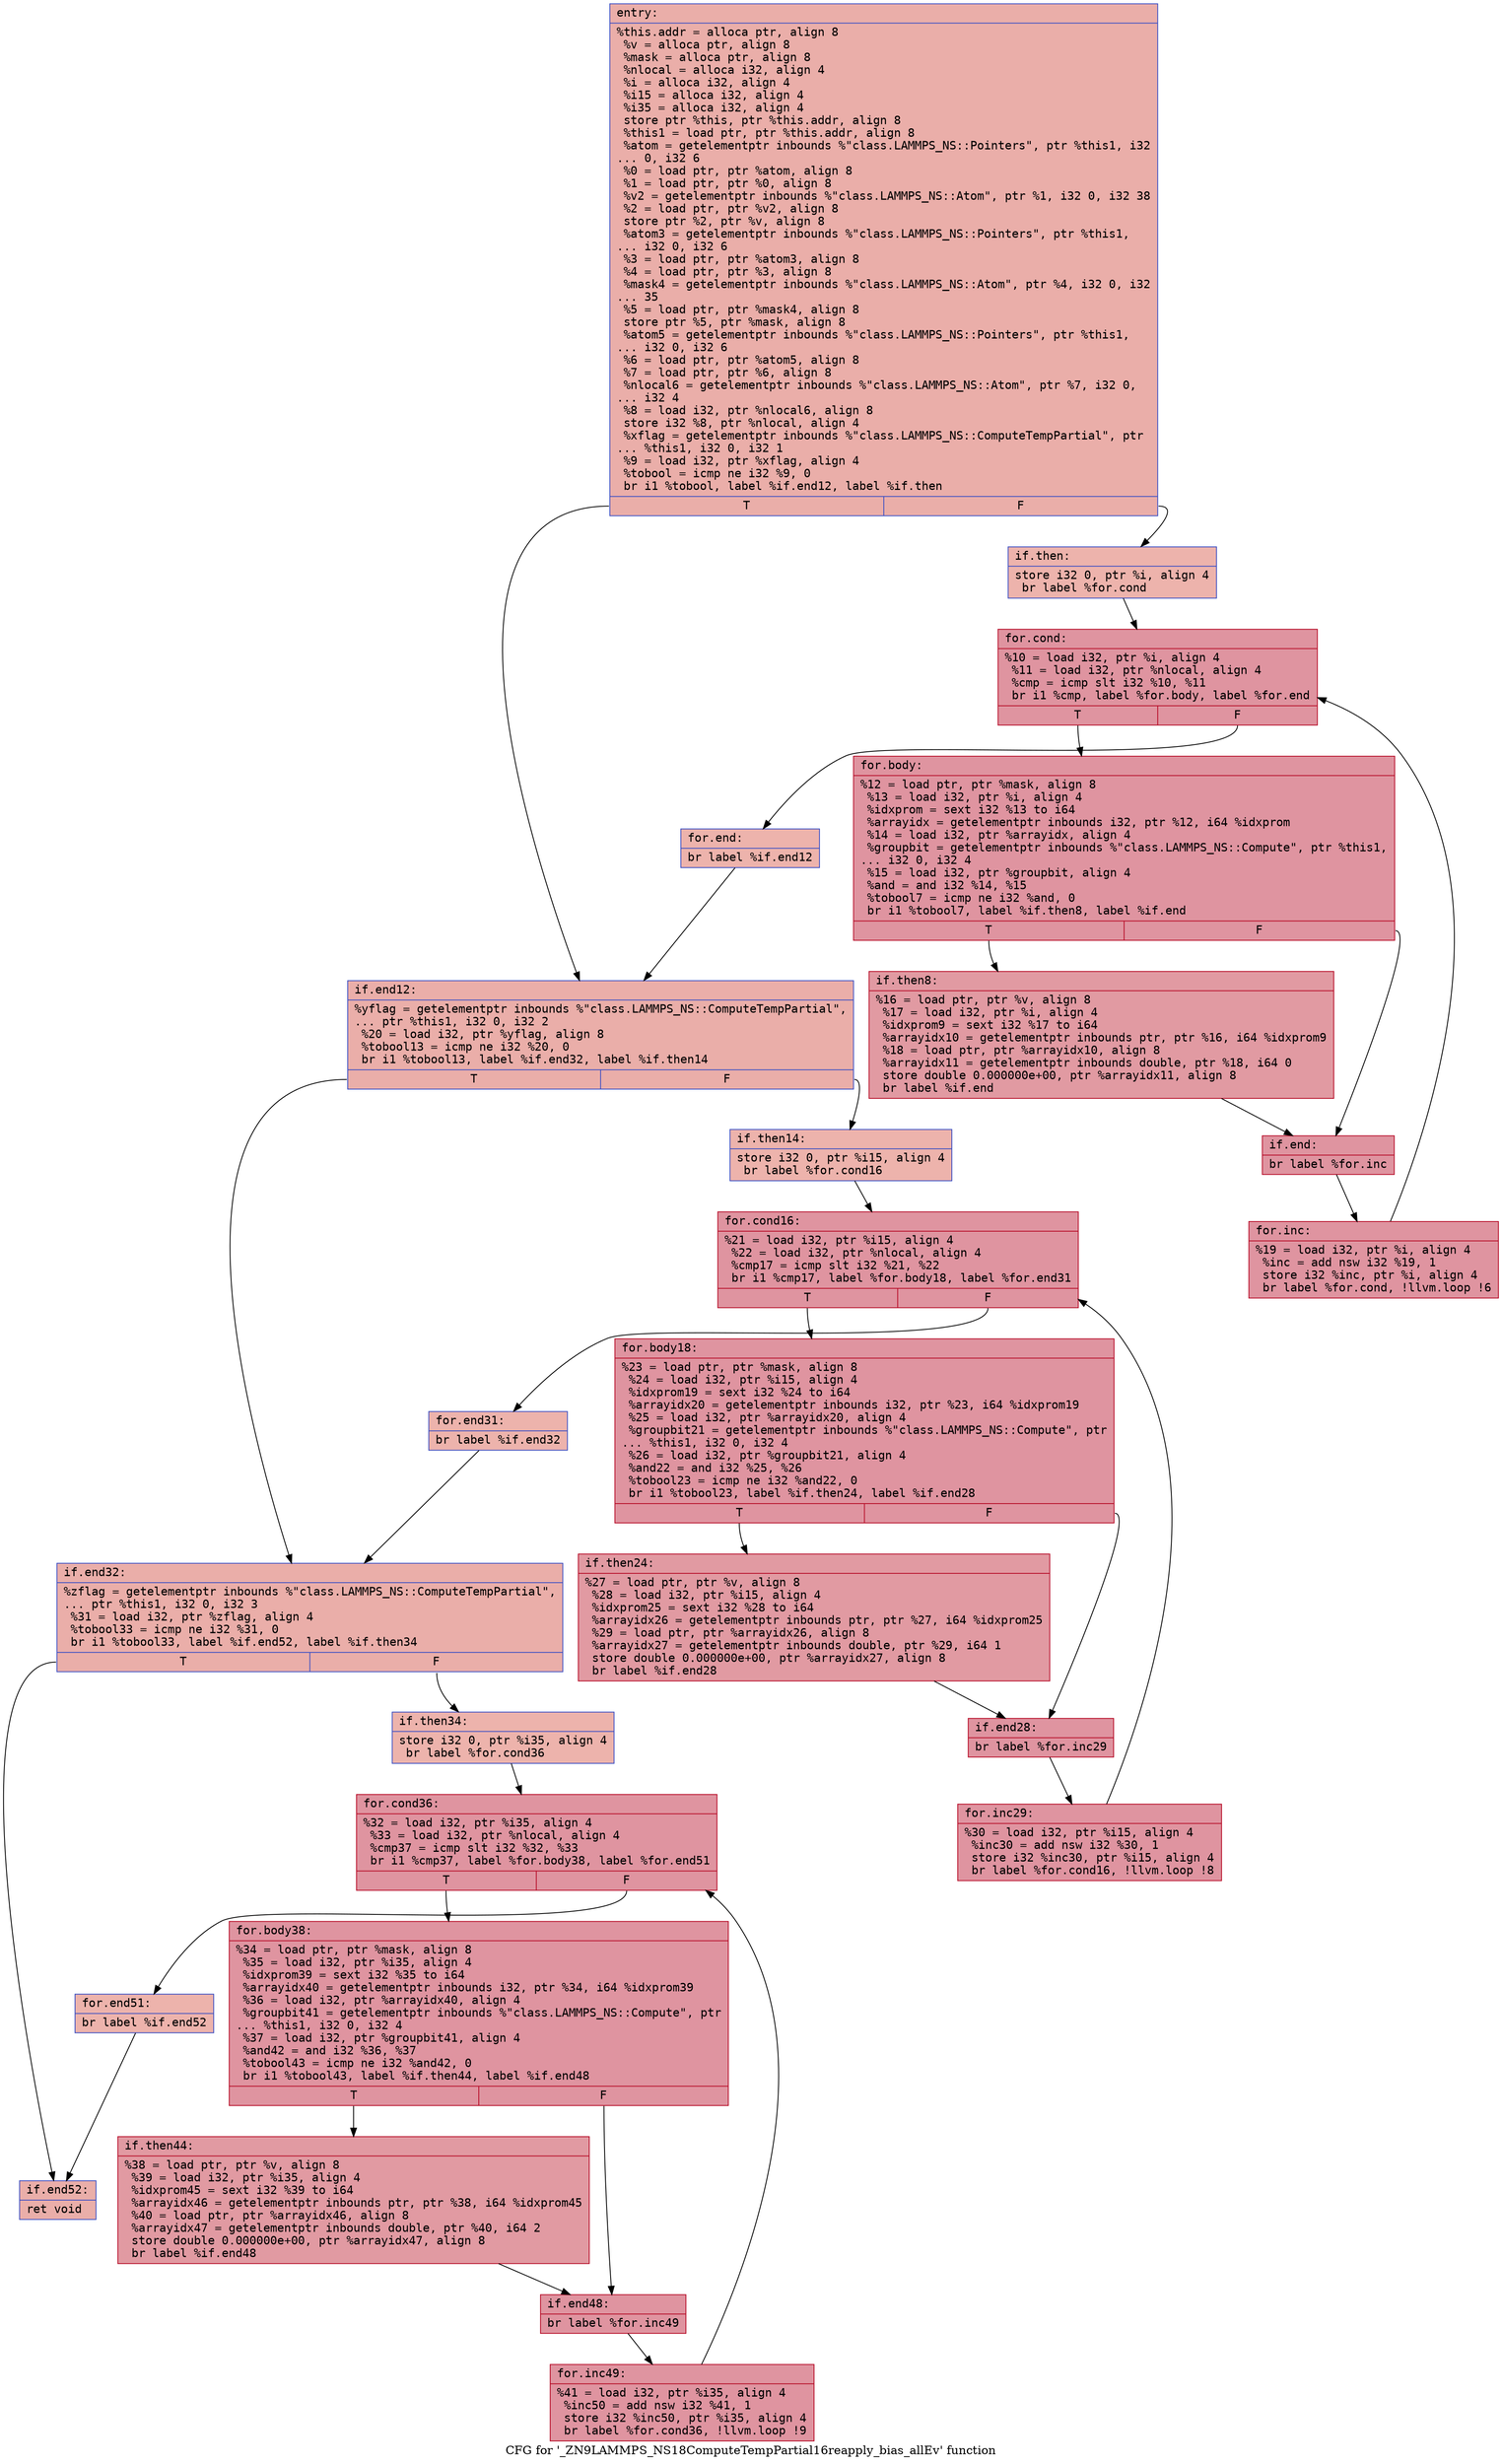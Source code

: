 digraph "CFG for '_ZN9LAMMPS_NS18ComputeTempPartial16reapply_bias_allEv' function" {
	label="CFG for '_ZN9LAMMPS_NS18ComputeTempPartial16reapply_bias_allEv' function";

	Node0x56053df2db60 [shape=record,color="#3d50c3ff", style=filled, fillcolor="#d0473d70" fontname="Courier",label="{entry:\l|  %this.addr = alloca ptr, align 8\l  %v = alloca ptr, align 8\l  %mask = alloca ptr, align 8\l  %nlocal = alloca i32, align 4\l  %i = alloca i32, align 4\l  %i15 = alloca i32, align 4\l  %i35 = alloca i32, align 4\l  store ptr %this, ptr %this.addr, align 8\l  %this1 = load ptr, ptr %this.addr, align 8\l  %atom = getelementptr inbounds %\"class.LAMMPS_NS::Pointers\", ptr %this1, i32\l... 0, i32 6\l  %0 = load ptr, ptr %atom, align 8\l  %1 = load ptr, ptr %0, align 8\l  %v2 = getelementptr inbounds %\"class.LAMMPS_NS::Atom\", ptr %1, i32 0, i32 38\l  %2 = load ptr, ptr %v2, align 8\l  store ptr %2, ptr %v, align 8\l  %atom3 = getelementptr inbounds %\"class.LAMMPS_NS::Pointers\", ptr %this1,\l... i32 0, i32 6\l  %3 = load ptr, ptr %atom3, align 8\l  %4 = load ptr, ptr %3, align 8\l  %mask4 = getelementptr inbounds %\"class.LAMMPS_NS::Atom\", ptr %4, i32 0, i32\l... 35\l  %5 = load ptr, ptr %mask4, align 8\l  store ptr %5, ptr %mask, align 8\l  %atom5 = getelementptr inbounds %\"class.LAMMPS_NS::Pointers\", ptr %this1,\l... i32 0, i32 6\l  %6 = load ptr, ptr %atom5, align 8\l  %7 = load ptr, ptr %6, align 8\l  %nlocal6 = getelementptr inbounds %\"class.LAMMPS_NS::Atom\", ptr %7, i32 0,\l... i32 4\l  %8 = load i32, ptr %nlocal6, align 8\l  store i32 %8, ptr %nlocal, align 4\l  %xflag = getelementptr inbounds %\"class.LAMMPS_NS::ComputeTempPartial\", ptr\l... %this1, i32 0, i32 1\l  %9 = load i32, ptr %xflag, align 4\l  %tobool = icmp ne i32 %9, 0\l  br i1 %tobool, label %if.end12, label %if.then\l|{<s0>T|<s1>F}}"];
	Node0x56053df2db60:s0 -> Node0x56053df576a0[tooltip="entry -> if.end12\nProbability 62.50%" ];
	Node0x56053df2db60:s1 -> Node0x56053df57720[tooltip="entry -> if.then\nProbability 37.50%" ];
	Node0x56053df57720 [shape=record,color="#3d50c3ff", style=filled, fillcolor="#d6524470" fontname="Courier",label="{if.then:\l|  store i32 0, ptr %i, align 4\l  br label %for.cond\l}"];
	Node0x56053df57720 -> Node0x56053df578e0[tooltip="if.then -> for.cond\nProbability 100.00%" ];
	Node0x56053df578e0 [shape=record,color="#b70d28ff", style=filled, fillcolor="#b70d2870" fontname="Courier",label="{for.cond:\l|  %10 = load i32, ptr %i, align 4\l  %11 = load i32, ptr %nlocal, align 4\l  %cmp = icmp slt i32 %10, %11\l  br i1 %cmp, label %for.body, label %for.end\l|{<s0>T|<s1>F}}"];
	Node0x56053df578e0:s0 -> Node0x56053df57b80[tooltip="for.cond -> for.body\nProbability 96.88%" ];
	Node0x56053df578e0:s1 -> Node0x56053df57c00[tooltip="for.cond -> for.end\nProbability 3.12%" ];
	Node0x56053df57b80 [shape=record,color="#b70d28ff", style=filled, fillcolor="#b70d2870" fontname="Courier",label="{for.body:\l|  %12 = load ptr, ptr %mask, align 8\l  %13 = load i32, ptr %i, align 4\l  %idxprom = sext i32 %13 to i64\l  %arrayidx = getelementptr inbounds i32, ptr %12, i64 %idxprom\l  %14 = load i32, ptr %arrayidx, align 4\l  %groupbit = getelementptr inbounds %\"class.LAMMPS_NS::Compute\", ptr %this1,\l... i32 0, i32 4\l  %15 = load i32, ptr %groupbit, align 4\l  %and = and i32 %14, %15\l  %tobool7 = icmp ne i32 %and, 0\l  br i1 %tobool7, label %if.then8, label %if.end\l|{<s0>T|<s1>F}}"];
	Node0x56053df57b80:s0 -> Node0x56053df58450[tooltip="for.body -> if.then8\nProbability 62.50%" ];
	Node0x56053df57b80:s1 -> Node0x56053df584d0[tooltip="for.body -> if.end\nProbability 37.50%" ];
	Node0x56053df58450 [shape=record,color="#b70d28ff", style=filled, fillcolor="#bb1b2c70" fontname="Courier",label="{if.then8:\l|  %16 = load ptr, ptr %v, align 8\l  %17 = load i32, ptr %i, align 4\l  %idxprom9 = sext i32 %17 to i64\l  %arrayidx10 = getelementptr inbounds ptr, ptr %16, i64 %idxprom9\l  %18 = load ptr, ptr %arrayidx10, align 8\l  %arrayidx11 = getelementptr inbounds double, ptr %18, i64 0\l  store double 0.000000e+00, ptr %arrayidx11, align 8\l  br label %if.end\l}"];
	Node0x56053df58450 -> Node0x56053df584d0[tooltip="if.then8 -> if.end\nProbability 100.00%" ];
	Node0x56053df584d0 [shape=record,color="#b70d28ff", style=filled, fillcolor="#b70d2870" fontname="Courier",label="{if.end:\l|  br label %for.inc\l}"];
	Node0x56053df584d0 -> Node0x56053df58ac0[tooltip="if.end -> for.inc\nProbability 100.00%" ];
	Node0x56053df58ac0 [shape=record,color="#b70d28ff", style=filled, fillcolor="#b70d2870" fontname="Courier",label="{for.inc:\l|  %19 = load i32, ptr %i, align 4\l  %inc = add nsw i32 %19, 1\l  store i32 %inc, ptr %i, align 4\l  br label %for.cond, !llvm.loop !6\l}"];
	Node0x56053df58ac0 -> Node0x56053df578e0[tooltip="for.inc -> for.cond\nProbability 100.00%" ];
	Node0x56053df57c00 [shape=record,color="#3d50c3ff", style=filled, fillcolor="#d6524470" fontname="Courier",label="{for.end:\l|  br label %if.end12\l}"];
	Node0x56053df57c00 -> Node0x56053df576a0[tooltip="for.end -> if.end12\nProbability 100.00%" ];
	Node0x56053df576a0 [shape=record,color="#3d50c3ff", style=filled, fillcolor="#d0473d70" fontname="Courier",label="{if.end12:\l|  %yflag = getelementptr inbounds %\"class.LAMMPS_NS::ComputeTempPartial\",\l... ptr %this1, i32 0, i32 2\l  %20 = load i32, ptr %yflag, align 8\l  %tobool13 = icmp ne i32 %20, 0\l  br i1 %tobool13, label %if.end32, label %if.then14\l|{<s0>T|<s1>F}}"];
	Node0x56053df576a0:s0 -> Node0x56053df59140[tooltip="if.end12 -> if.end32\nProbability 62.50%" ];
	Node0x56053df576a0:s1 -> Node0x56053df591c0[tooltip="if.end12 -> if.then14\nProbability 37.50%" ];
	Node0x56053df591c0 [shape=record,color="#3d50c3ff", style=filled, fillcolor="#d6524470" fontname="Courier",label="{if.then14:\l|  store i32 0, ptr %i15, align 4\l  br label %for.cond16\l}"];
	Node0x56053df591c0 -> Node0x56053df59390[tooltip="if.then14 -> for.cond16\nProbability 100.00%" ];
	Node0x56053df59390 [shape=record,color="#b70d28ff", style=filled, fillcolor="#b70d2870" fontname="Courier",label="{for.cond16:\l|  %21 = load i32, ptr %i15, align 4\l  %22 = load i32, ptr %nlocal, align 4\l  %cmp17 = icmp slt i32 %21, %22\l  br i1 %cmp17, label %for.body18, label %for.end31\l|{<s0>T|<s1>F}}"];
	Node0x56053df59390:s0 -> Node0x56053df59630[tooltip="for.cond16 -> for.body18\nProbability 96.88%" ];
	Node0x56053df59390:s1 -> Node0x56053df596b0[tooltip="for.cond16 -> for.end31\nProbability 3.12%" ];
	Node0x56053df59630 [shape=record,color="#b70d28ff", style=filled, fillcolor="#b70d2870" fontname="Courier",label="{for.body18:\l|  %23 = load ptr, ptr %mask, align 8\l  %24 = load i32, ptr %i15, align 4\l  %idxprom19 = sext i32 %24 to i64\l  %arrayidx20 = getelementptr inbounds i32, ptr %23, i64 %idxprom19\l  %25 = load i32, ptr %arrayidx20, align 4\l  %groupbit21 = getelementptr inbounds %\"class.LAMMPS_NS::Compute\", ptr\l... %this1, i32 0, i32 4\l  %26 = load i32, ptr %groupbit21, align 4\l  %and22 = and i32 %25, %26\l  %tobool23 = icmp ne i32 %and22, 0\l  br i1 %tobool23, label %if.then24, label %if.end28\l|{<s0>T|<s1>F}}"];
	Node0x56053df59630:s0 -> Node0x56053df57eb0[tooltip="for.body18 -> if.then24\nProbability 62.50%" ];
	Node0x56053df59630:s1 -> Node0x56053df57f30[tooltip="for.body18 -> if.end28\nProbability 37.50%" ];
	Node0x56053df57eb0 [shape=record,color="#b70d28ff", style=filled, fillcolor="#bb1b2c70" fontname="Courier",label="{if.then24:\l|  %27 = load ptr, ptr %v, align 8\l  %28 = load i32, ptr %i15, align 4\l  %idxprom25 = sext i32 %28 to i64\l  %arrayidx26 = getelementptr inbounds ptr, ptr %27, i64 %idxprom25\l  %29 = load ptr, ptr %arrayidx26, align 8\l  %arrayidx27 = getelementptr inbounds double, ptr %29, i64 1\l  store double 0.000000e+00, ptr %arrayidx27, align 8\l  br label %if.end28\l}"];
	Node0x56053df57eb0 -> Node0x56053df57f30[tooltip="if.then24 -> if.end28\nProbability 100.00%" ];
	Node0x56053df57f30 [shape=record,color="#b70d28ff", style=filled, fillcolor="#b70d2870" fontname="Courier",label="{if.end28:\l|  br label %for.inc29\l}"];
	Node0x56053df57f30 -> Node0x56053df5a730[tooltip="if.end28 -> for.inc29\nProbability 100.00%" ];
	Node0x56053df5a730 [shape=record,color="#b70d28ff", style=filled, fillcolor="#b70d2870" fontname="Courier",label="{for.inc29:\l|  %30 = load i32, ptr %i15, align 4\l  %inc30 = add nsw i32 %30, 1\l  store i32 %inc30, ptr %i15, align 4\l  br label %for.cond16, !llvm.loop !8\l}"];
	Node0x56053df5a730 -> Node0x56053df59390[tooltip="for.inc29 -> for.cond16\nProbability 100.00%" ];
	Node0x56053df596b0 [shape=record,color="#3d50c3ff", style=filled, fillcolor="#d6524470" fontname="Courier",label="{for.end31:\l|  br label %if.end32\l}"];
	Node0x56053df596b0 -> Node0x56053df59140[tooltip="for.end31 -> if.end32\nProbability 100.00%" ];
	Node0x56053df59140 [shape=record,color="#3d50c3ff", style=filled, fillcolor="#d0473d70" fontname="Courier",label="{if.end32:\l|  %zflag = getelementptr inbounds %\"class.LAMMPS_NS::ComputeTempPartial\",\l... ptr %this1, i32 0, i32 3\l  %31 = load i32, ptr %zflag, align 4\l  %tobool33 = icmp ne i32 %31, 0\l  br i1 %tobool33, label %if.end52, label %if.then34\l|{<s0>T|<s1>F}}"];
	Node0x56053df59140:s0 -> Node0x56053df5ae40[tooltip="if.end32 -> if.end52\nProbability 62.50%" ];
	Node0x56053df59140:s1 -> Node0x56053df5aec0[tooltip="if.end32 -> if.then34\nProbability 37.50%" ];
	Node0x56053df5aec0 [shape=record,color="#3d50c3ff", style=filled, fillcolor="#d6524470" fontname="Courier",label="{if.then34:\l|  store i32 0, ptr %i35, align 4\l  br label %for.cond36\l}"];
	Node0x56053df5aec0 -> Node0x56053df5b090[tooltip="if.then34 -> for.cond36\nProbability 100.00%" ];
	Node0x56053df5b090 [shape=record,color="#b70d28ff", style=filled, fillcolor="#b70d2870" fontname="Courier",label="{for.cond36:\l|  %32 = load i32, ptr %i35, align 4\l  %33 = load i32, ptr %nlocal, align 4\l  %cmp37 = icmp slt i32 %32, %33\l  br i1 %cmp37, label %for.body38, label %for.end51\l|{<s0>T|<s1>F}}"];
	Node0x56053df5b090:s0 -> Node0x56053df5b330[tooltip="for.cond36 -> for.body38\nProbability 96.88%" ];
	Node0x56053df5b090:s1 -> Node0x56053df5b3b0[tooltip="for.cond36 -> for.end51\nProbability 3.12%" ];
	Node0x56053df5b330 [shape=record,color="#b70d28ff", style=filled, fillcolor="#b70d2870" fontname="Courier",label="{for.body38:\l|  %34 = load ptr, ptr %mask, align 8\l  %35 = load i32, ptr %i35, align 4\l  %idxprom39 = sext i32 %35 to i64\l  %arrayidx40 = getelementptr inbounds i32, ptr %34, i64 %idxprom39\l  %36 = load i32, ptr %arrayidx40, align 4\l  %groupbit41 = getelementptr inbounds %\"class.LAMMPS_NS::Compute\", ptr\l... %this1, i32 0, i32 4\l  %37 = load i32, ptr %groupbit41, align 4\l  %and42 = and i32 %36, %37\l  %tobool43 = icmp ne i32 %and42, 0\l  br i1 %tobool43, label %if.then44, label %if.end48\l|{<s0>T|<s1>F}}"];
	Node0x56053df5b330:s0 -> Node0x56053df5bab0[tooltip="for.body38 -> if.then44\nProbability 62.50%" ];
	Node0x56053df5b330:s1 -> Node0x56053df5bb30[tooltip="for.body38 -> if.end48\nProbability 37.50%" ];
	Node0x56053df5bab0 [shape=record,color="#b70d28ff", style=filled, fillcolor="#bb1b2c70" fontname="Courier",label="{if.then44:\l|  %38 = load ptr, ptr %v, align 8\l  %39 = load i32, ptr %i35, align 4\l  %idxprom45 = sext i32 %39 to i64\l  %arrayidx46 = getelementptr inbounds ptr, ptr %38, i64 %idxprom45\l  %40 = load ptr, ptr %arrayidx46, align 8\l  %arrayidx47 = getelementptr inbounds double, ptr %40, i64 2\l  store double 0.000000e+00, ptr %arrayidx47, align 8\l  br label %if.end48\l}"];
	Node0x56053df5bab0 -> Node0x56053df5bb30[tooltip="if.then44 -> if.end48\nProbability 100.00%" ];
	Node0x56053df5bb30 [shape=record,color="#b70d28ff", style=filled, fillcolor="#b70d2870" fontname="Courier",label="{if.end48:\l|  br label %for.inc49\l}"];
	Node0x56053df5bb30 -> Node0x56053df5c130[tooltip="if.end48 -> for.inc49\nProbability 100.00%" ];
	Node0x56053df5c130 [shape=record,color="#b70d28ff", style=filled, fillcolor="#b70d2870" fontname="Courier",label="{for.inc49:\l|  %41 = load i32, ptr %i35, align 4\l  %inc50 = add nsw i32 %41, 1\l  store i32 %inc50, ptr %i35, align 4\l  br label %for.cond36, !llvm.loop !9\l}"];
	Node0x56053df5c130 -> Node0x56053df5b090[tooltip="for.inc49 -> for.cond36\nProbability 100.00%" ];
	Node0x56053df5b3b0 [shape=record,color="#3d50c3ff", style=filled, fillcolor="#d6524470" fontname="Courier",label="{for.end51:\l|  br label %if.end52\l}"];
	Node0x56053df5b3b0 -> Node0x56053df5ae40[tooltip="for.end51 -> if.end52\nProbability 100.00%" ];
	Node0x56053df5ae40 [shape=record,color="#3d50c3ff", style=filled, fillcolor="#d0473d70" fontname="Courier",label="{if.end52:\l|  ret void\l}"];
}
